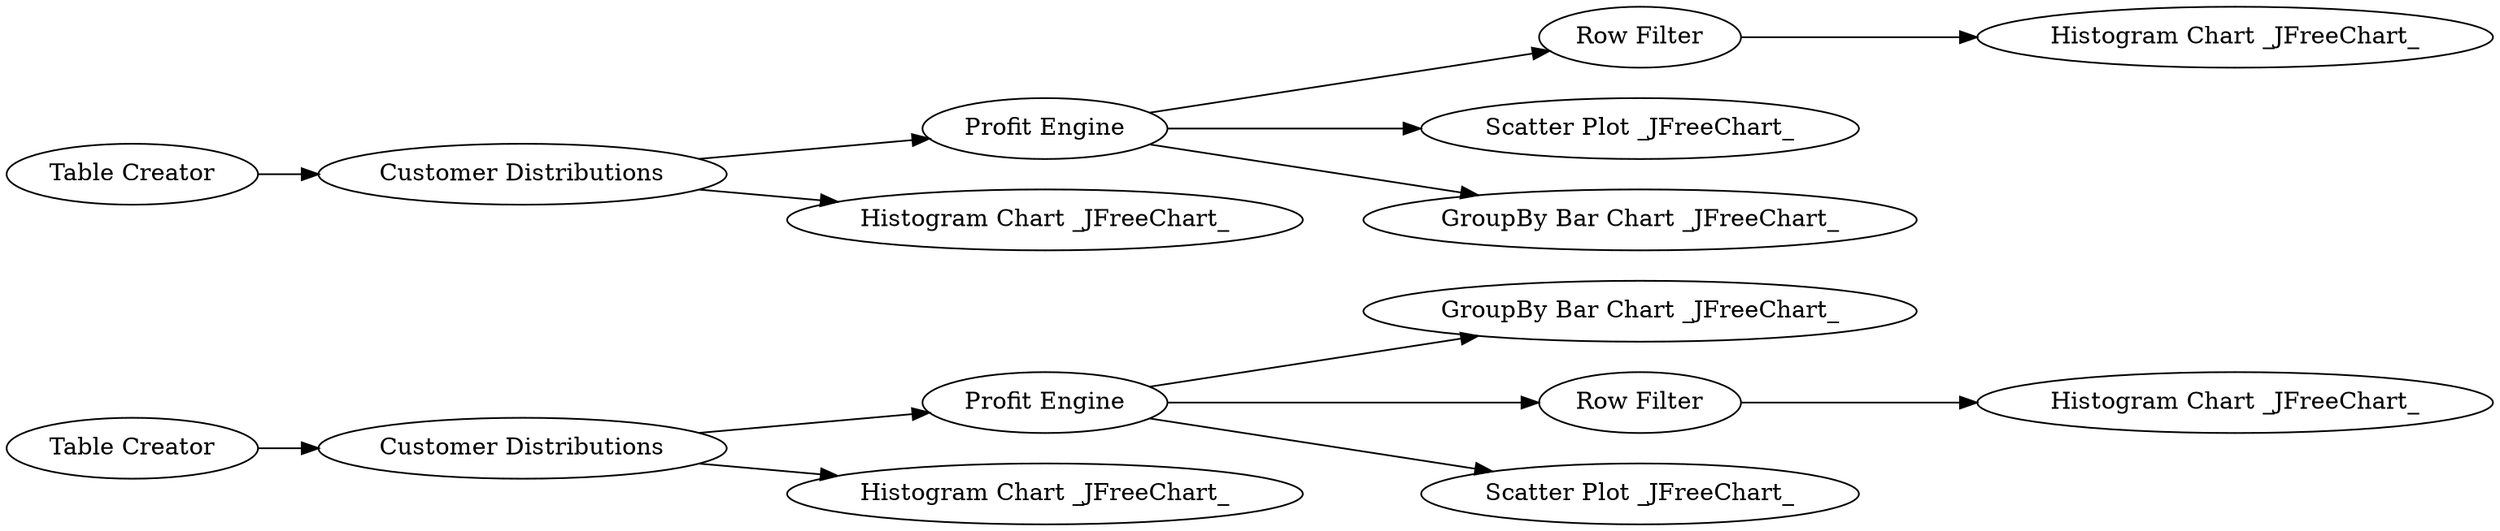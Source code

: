 digraph {
	3 -> 10
	6 -> 5
	14 -> 16
	14 -> 17
	11 -> 2
	3 -> 7
	12 -> 14
	16 -> 19
	11 -> 3
	4 -> 11
	15 -> 12
	12 -> 18
	14 -> 13
	3 -> 6
	5 [label="Histogram Chart _JFreeChart_"]
	16 [label="Row Filter"]
	14 [label="Profit Engine"]
	13 [label="GroupBy Bar Chart _JFreeChart_"]
	7 [label="Scatter Plot _JFreeChart_"]
	11 [label="Customer Distributions"]
	4 [label="Table Creator"]
	18 [label="Histogram Chart _JFreeChart_"]
	6 [label="Row Filter"]
	15 [label="Table Creator"]
	12 [label="Customer Distributions"]
	17 [label="Scatter Plot _JFreeChart_"]
	3 [label="Profit Engine"]
	2 [label="Histogram Chart _JFreeChart_"]
	10 [label="GroupBy Bar Chart _JFreeChart_"]
	19 [label="Histogram Chart _JFreeChart_"]
	rankdir=LR
}

